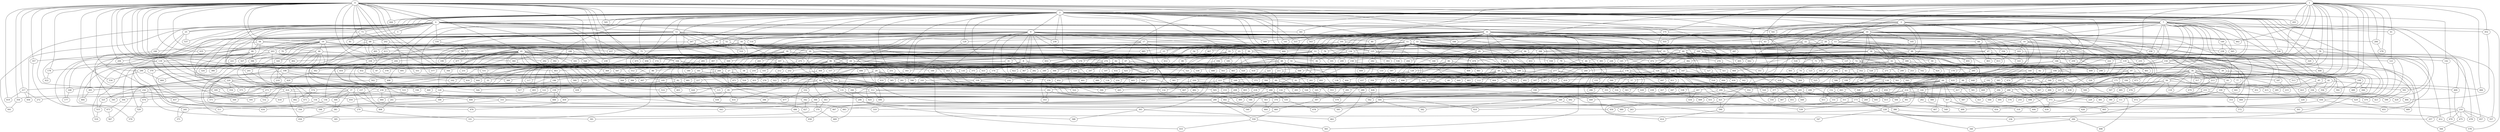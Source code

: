 graph g {0;1;2;3;4;5;6;7;8;9;10;11;12;13;14;15;16;17;18;19;20;21;22;23;24;25;26;27;28;29;30;31;32;33;34;35;36;37;38;39;40;41;42;43;44;45;46;47;48;49;50;51;52;53;54;55;56;57;58;59;60;61;62;63;64;65;66;67;68;69;70;71;72;73;74;75;76;77;78;79;80;81;82;83;84;85;86;87;88;89;90;91;92;93;94;95;96;97;98;99;100;101;102;103;104;105;106;107;108;109;110;111;112;113;114;115;116;117;118;119;120;121;122;123;124;125;126;127;128;129;130;131;132;133;134;135;136;137;138;139;140;141;142;143;144;145;146;147;148;149;150;151;152;153;154;155;156;157;158;159;160;161;162;163;164;165;166;167;168;169;170;171;172;173;174;175;176;177;178;179;180;181;182;183;184;185;186;187;188;189;190;191;192;193;194;195;196;197;198;199;200;201;202;203;204;205;206;207;208;209;210;211;212;213;214;215;216;217;218;219;220;221;222;223;224;225;226;227;228;229;230;231;232;233;234;235;236;237;238;239;240;241;242;243;244;245;246;247;248;249;250;251;252;253;254;255;256;257;258;259;260;261;262;263;264;265;266;267;268;269;270;271;272;273;274;275;276;277;278;279;280;281;282;283;284;285;286;287;288;289;290;291;292;293;294;295;296;297;298;299;300;301;302;303;304;305;306;307;308;309;310;311;312;313;314;315;316;317;318;319;320;321;322;323;324;325;326;327;328;329;330;331;332;333;334;335;336;337;338;339;340;341;342;343;344;345;346;347;348;349;350;351;352;353;354;355;356;357;358;359;360;361;362;363;364;365;366;367;368;369;370;371;372;373;374;375;376;377;378;379;380;381;382;383;384;385;386;387;388;389;390;391;392;393;394;395;396;397;398;399;400;401;402;403;404;405;406;407;408;409;410;411;412;413;414;415;416;417;418;419;420;421;422;423;424;425;426;427;428;429;430;431;432;433;434;435;436;437;438;439;440;441;442;443;444;445;446;447;448;449;450;451;452;453;454;455;456;457;458;459;460;461;462;463;464;465;466;467;468;469;470;471;472;473;474;475;476;477;478;479;480;481;482;483;484;485;486;487;488;489;490;491;492;493;494;495;496;497;498;499;500;501;502;503;504;505;506;507;508;509;510;511;512;513;514;515;516;517;518;519;520;521;522;523;524;525;526;527;528;529;530;531;532;533;534;535;536;537;538;539;540;541;542;543;544;545;546;547;548;549;550;551;552;553;554;555;556;557;558;559;560;561;562;563;564;565;566;567;568;569;570;571;572;573;574;575;576;577;578;579;580;581;582;583;584;585;586;587;588;589;590;591;592;593;594;595;596;597;598;599;600;601;602;603;604;605;606;607;608;609;610;611;612;613;614;615;616;617;618;619;620;621;622;623;624;625;626;627;628;629;630;631;632;633;634;635;636;637;638;639;640;641;642;643;644;645;646;647;648;649;650;651;652;653;654;655;656;657;658;659;660;661;662;663;664;665;666;667;668;669;670;671;672;673;674;675;676;677;678;679;680;681;682;683;684;685;686;687;688;689;690;691;692;693;694;695;696;697;698;699;0 -- 2;0 -- 4;0 -- 9;0 -- 19;0 -- 41;0 -- 55;0 -- 58;0 -- 68;0 -- 73;0 -- 87;0 -- 125;0 -- 128;0 -- 139;0 -- 142;0 -- 164;0 -- 172;0 -- 178;0 -- 195;0 -- 202;0 -- 203;0 -- 217;0 -- 256;0 -- 273;0 -- 290;0 -- 294;0 -- 338;0 -- 354;0 -- 357;0 -- 402;0 -- 435;0 -- 444;0 -- 454;0 -- 518;0 -- 533;0 -- 534;0 -- 541;0 -- 545;0 -- 577;0 -- 580;0 -- 616;0 -- 619;0 -- 656;0 -- 663;1 -- 2;1 -- 3;1 -- 7;1 -- 13;1 -- 34;1 -- 45;1 -- 56;1 -- 61;1 -- 64;1 -- 67;1 -- 74;1 -- 78;1 -- 110;1 -- 150;1 -- 175;1 -- 191;1 -- 200;1 -- 213;1 -- 235;1 -- 266;1 -- 278;1 -- 284;1 -- 293;1 -- 341;1 -- 359;1 -- 451;1 -- 452;1 -- 466;1 -- 513;1 -- 662;2 -- 3;2 -- 4;2 -- 5;2 -- 6;2 -- 7;2 -- 8;2 -- 10;2 -- 11;2 -- 12;2 -- 16;2 -- 25;2 -- 27;2 -- 46;2 -- 65;2 -- 75;2 -- 81;2 -- 83;2 -- 105;2 -- 109;2 -- 114;2 -- 126;2 -- 129;2 -- 136;2 -- 141;2 -- 146;2 -- 183;2 -- 209;2 -- 225;2 -- 230;2 -- 246;2 -- 251;2 -- 267;2 -- 275;2 -- 287;2 -- 293;2 -- 315;2 -- 323;2 -- 324;2 -- 329;2 -- 389;2 -- 392;2 -- 400;2 -- 404;2 -- 423;2 -- 436;2 -- 444;2 -- 448;2 -- 503;2 -- 545;2 -- 565;2 -- 644;2 -- 673;3 -- 10;3 -- 66;3 -- 72;3 -- 119;3 -- 452;3 -- 468;3 -- 555;3 -- 590;3 -- 613;3 -- 640;4 -- 5;4 -- 6;4 -- 12;4 -- 13;4 -- 19;4 -- 25;4 -- 38;4 -- 52;4 -- 73;4 -- 107;4 -- 124;4 -- 175;4 -- 234;4 -- 239;4 -- 260;4 -- 333;4 -- 334;4 -- 341;4 -- 358;4 -- 378;4 -- 456;4 -- 537;4 -- 551;4 -- 641;5 -- 440;6 -- 8;6 -- 17;6 -- 18;6 -- 21;6 -- 22;6 -- 31;6 -- 33;6 -- 53;6 -- 62;6 -- 63;6 -- 69;6 -- 76;6 -- 96;6 -- 166;6 -- 174;6 -- 176;6 -- 190;6 -- 204;6 -- 220;6 -- 230;6 -- 243;6 -- 266;6 -- 300;6 -- 305;6 -- 309;6 -- 313;6 -- 327;6 -- 367;6 -- 419;6 -- 554;6 -- 589;6 -- 652;6 -- 653;6 -- 675;6 -- 681;7 -- 9;7 -- 14;7 -- 22;7 -- 43;7 -- 51;7 -- 61;7 -- 69;7 -- 78;7 -- 80;7 -- 149;7 -- 150;7 -- 160;7 -- 169;7 -- 184;7 -- 187;7 -- 222;7 -- 229;7 -- 244;7 -- 258;7 -- 317;7 -- 398;7 -- 541;7 -- 578;7 -- 581;7 -- 602;8 -- 174;8 -- 193;8 -- 207;8 -- 212;8 -- 346;8 -- 375;8 -- 424;8 -- 521;8 -- 564;8 -- 582;8 -- 618;9 -- 11;9 -- 14;9 -- 15;9 -- 17;9 -- 23;9 -- 28;9 -- 52;9 -- 54;9 -- 58;9 -- 60;9 -- 68;9 -- 83;9 -- 101;9 -- 112;9 -- 123;9 -- 127;9 -- 141;9 -- 147;9 -- 149;9 -- 155;9 -- 214;9 -- 223;9 -- 238;9 -- 270;9 -- 286;9 -- 295;9 -- 314;9 -- 315;9 -- 360;9 -- 364;9 -- 365;9 -- 409;9 -- 415;9 -- 543;9 -- 552;9 -- 555;9 -- 572;9 -- 584;9 -- 589;9 -- 597;9 -- 612;9 -- 637;9 -- 674;9 -- 685;10 -- 26;10 -- 28;10 -- 32;10 -- 33;10 -- 42;10 -- 47;10 -- 63;10 -- 85;10 -- 92;10 -- 94;10 -- 105;10 -- 113;10 -- 129;10 -- 233;10 -- 242;10 -- 288;10 -- 310;10 -- 393;10 -- 428;10 -- 525;10 -- 556;10 -- 560;11 -- 15;11 -- 18;11 -- 26;11 -- 36;11 -- 40;11 -- 47;11 -- 54;11 -- 59;11 -- 79;11 -- 88;11 -- 90;11 -- 103;11 -- 120;11 -- 143;11 -- 163;11 -- 169;11 -- 226;11 -- 227;11 -- 240;11 -- 249;11 -- 306;11 -- 383;11 -- 399;11 -- 405;11 -- 407;11 -- 455;11 -- 536;11 -- 546;11 -- 630;12 -- 16;12 -- 20;12 -- 70;12 -- 80;12 -- 114;12 -- 166;12 -- 241;12 -- 267;12 -- 334;12 -- 379;12 -- 509;12 -- 510;12 -- 512;12 -- 531;13 -- 21;13 -- 30;13 -- 44;13 -- 55;13 -- 66;13 -- 108;13 -- 126;13 -- 259;13 -- 351;13 -- 407;13 -- 412;13 -- 557;14 -- 77;14 -- 103;14 -- 258;14 -- 349;15 -- 35;15 -- 612;16 -- 20;16 -- 24;16 -- 29;16 -- 30;16 -- 37;16 -- 75;16 -- 94;16 -- 107;16 -- 153;16 -- 154;16 -- 274;16 -- 375;16 -- 395;16 -- 413;16 -- 495;16 -- 497;16 -- 510;16 -- 570;17 -- 23;17 -- 48;17 -- 134;17 -- 170;17 -- 189;17 -- 524;17 -- 600;17 -- 622;18 -- 36;18 -- 79;18 -- 86;18 -- 320;18 -- 328;18 -- 504;18 -- 675;19 -- 46;19 -- 59;19 -- 70;19 -- 102;19 -- 188;19 -- 203;19 -- 320;19 -- 369;19 -- 384;19 -- 388;19 -- 398;19 -- 435;19 -- 505;19 -- 569;20 -- 24;20 -- 50;20 -- 275;20 -- 335;20 -- 472;20 -- 530;20 -- 544;20 -- 548;21 -- 90;21 -- 98;21 -- 137;21 -- 170;21 -- 181;21 -- 299;21 -- 406;21 -- 430;21 -- 501;22 -- 40;22 -- 131;22 -- 137;22 -- 210;22 -- 277;22 -- 343;22 -- 556;22 -- 642;23 -- 48;23 -- 138;23 -- 172;23 -- 180;23 -- 185;23 -- 216;23 -- 237;23 -- 264;23 -- 331;23 -- 347;23 -- 411;23 -- 418;23 -- 522;23 -- 626;24 -- 27;24 -- 29;24 -- 34;24 -- 38;24 -- 43;24 -- 364;24 -- 431;24 -- 573;25 -- 319;25 -- 422;25 -- 537;26 -- 31;26 -- 32;26 -- 39;26 -- 49;26 -- 132;26 -- 145;26 -- 222;26 -- 259;26 -- 339;26 -- 461;26 -- 465;26 -- 478;26 -- 481;26 -- 506;26 -- 606;26 -- 696;27 -- 276;27 -- 310;27 -- 524;27 -- 677;28 -- 50;28 -- 65;28 -- 158;29 -- 35;29 -- 57;29 -- 64;29 -- 91;29 -- 95;29 -- 102;29 -- 117;29 -- 144;29 -- 200;29 -- 220;29 -- 248;29 -- 261;29 -- 262;29 -- 263;29 -- 276;29 -- 332;29 -- 339;29 -- 365;29 -- 371;29 -- 387;29 -- 410;29 -- 414;29 -- 497;29 -- 526;29 -- 567;29 -- 607;29 -- 640;29 -- 644;29 -- 687;30 -- 197;30 -- 274;30 -- 689;31 -- 86;31 -- 198;31 -- 282;31 -- 401;32 -- 39;32 -- 92;32 -- 124;32 -- 176;32 -- 179;32 -- 196;32 -- 506;32 -- 527;32 -- 624;32 -- 694;33 -- 41;33 -- 53;33 -- 76;33 -- 85;33 -- 93;33 -- 136;33 -- 161;33 -- 265;33 -- 318;33 -- 352;33 -- 441;33 -- 521;33 -- 542;33 -- 586;33 -- 600;34 -- 42;34 -- 45;34 -- 56;34 -- 57;34 -- 82;34 -- 93;34 -- 104;34 -- 118;34 -- 171;34 -- 213;34 -- 224;34 -- 227;34 -- 232;34 -- 289;34 -- 317;34 -- 325;34 -- 394;34 -- 404;34 -- 485;34 -- 490;34 -- 507;34 -- 561;34 -- 592;34 -- 655;34 -- 679;35 -- 37;36 -- 659;37 -- 154;37 -- 279;37 -- 368;37 -- 381;37 -- 417;37 -- 569;37 -- 676;38 -- 84;39 -- 108;40 -- 72;40 -- 97;40 -- 148;40 -- 162;40 -- 253;40 -- 307;40 -- 362;40 -- 383;40 -- 479;40 -- 613;40 -- 642;41 -- 44;41 -- 71;41 -- 120;41 -- 156;41 -- 161;41 -- 164;41 -- 186;41 -- 204;41 -- 252;41 -- 307;41 -- 338;41 -- 392;41 -- 432;41 -- 439;41 -- 477;41 -- 496;41 -- 514;41 -- 571;41 -- 587;41 -- 620;41 -- 684;42 -- 165;42 -- 356;42 -- 466;42 -- 623;43 -- 152;43 -- 648;44 -- 271;44 -- 562;45 -- 104;45 -- 285;46 -- 51;46 -- 67;46 -- 139;46 -- 198;46 -- 219;46 -- 374;46 -- 416;46 -- 511;46 -- 558;46 -- 595;46 -- 682;47 -- 121;47 -- 130;47 -- 218;47 -- 235;47 -- 243;47 -- 385;47 -- 405;47 -- 463;47 -- 472;47 -- 489;48 -- 49;48 -- 122;48 -- 148;48 -- 189;48 -- 225;48 -- 249;48 -- 250;48 -- 277;48 -- 290;48 -- 321;48 -- 344;48 -- 418;48 -- 443;48 -- 464;48 -- 482;48 -- 494;48 -- 551;48 -- 568;48 -- 604;48 -- 615;48 -- 693;49 -- 60;49 -- 77;49 -- 84;49 -- 89;49 -- 112;49 -- 115;49 -- 130;49 -- 195;49 -- 363;49 -- 526;49 -- 561;49 -- 605;49 -- 635;49 -- 678;50 -- 295;51 -- 160;51 -- 252;51 -- 350;51 -- 351;51 -- 387;51 -- 433;51 -- 503;51 -- 547;52 -- 82;52 -- 125;52 -- 257;52 -- 667;53 -- 62;53 -- 101;53 -- 142;53 -- 145;53 -- 165;53 -- 245;53 -- 248;53 -- 270;53 -- 608;53 -- 632;54 -- 88;55 -- 96;55 -- 135;55 -- 157;55 -- 185;55 -- 194;55 -- 301;55 -- 538;55 -- 656;55 -- 688;56 -- 118;56 -- 122;56 -- 214;56 -- 236;56 -- 361;56 -- 591;57 -- 286;58 -- 99;58 -- 221;58 -- 246;58 -- 548;58 -- 603;58 -- 637;59 -- 190;61 -- 121;62 -- 87;62 -- 89;62 -- 106;62 -- 183;62 -- 197;62 -- 297;62 -- 378;62 -- 434;62 -- 532;62 -- 553;62 -- 632;64 -- 95;64 -- 110;64 -- 111;64 -- 152;64 -- 159;64 -- 173;64 -- 283;64 -- 288;64 -- 296;64 -- 336;64 -- 373;64 -- 390;64 -- 417;64 -- 440;64 -- 467;64 -- 538;64 -- 599;64 -- 611;64 -- 621;64 -- 628;64 -- 646;65 -- 71;65 -- 146;65 -- 296;65 -- 298;65 -- 476;65 -- 518;65 -- 601;65 -- 699;66 -- 119;66 -- 192;66 -- 194;66 -- 382;66 -- 455;66 -- 509;67 -- 113;67 -- 147;67 -- 367;67 -- 379;67 -- 425;67 -- 480;67 -- 672;67 -- 691;68 -- 177;68 -- 188;68 -- 201;68 -- 292;68 -- 491;69 -- 463;71 -- 74;71 -- 123;72 -- 97;72 -- 128;72 -- 163;72 -- 167;72 -- 253;72 -- 261;72 -- 348;73 -- 81;73 -- 99;73 -- 202;74 -- 98;74 -- 254;74 -- 264;74 -- 492;74 -- 636;75 -- 239;77 -- 441;78 -- 106;78 -- 558;78 -- 591;78 -- 657;79 -- 321;80 -- 133;82 -- 115;82 -- 168;83 -- 634;83 -- 685;84 -- 116;84 -- 131;84 -- 132;84 -- 182;84 -- 206;84 -- 256;84 -- 316;84 -- 332;84 -- 428;84 -- 457;84 -- 474;84 -- 544;85 -- 91;85 -- 116;85 -- 140;85 -- 661;86 -- 504;89 -- 153;89 -- 272;89 -- 400;89 -- 445;89 -- 451;90 -- 127;90 -- 182;90 -- 199;90 -- 205;90 -- 260;90 -- 406;90 -- 437;90 -- 468;90 -- 471;90 -- 577;90 -- 686;91 -- 289;92 -- 192;93 -- 109;94 -- 100;94 -- 453;94 -- 566;95 -- 308;95 -- 414;95 -- 630;96 -- 100;96 -- 133;96 -- 135;96 -- 157;96 -- 181;96 -- 251;96 -- 302;96 -- 304;96 -- 445;96 -- 492;96 -- 493;96 -- 515;96 -- 517;96 -- 519;97 -- 171;97 -- 186;97 -- 187;97 -- 215;97 -- 291;97 -- 300;97 -- 326;97 -- 348;97 -- 350;97 -- 513;97 -- 593;97 -- 638;97 -- 673;98 -- 144;98 -- 309;98 -- 447;98 -- 698;99 -- 168;99 -- 221;99 -- 380;99 -- 388;99 -- 691;100 -- 633;103 -- 143;103 -- 342;103 -- 470;104 -- 224;104 -- 429;106 -- 285;106 -- 385;106 -- 419;106 -- 575;106 -- 674;107 -- 117;107 -- 159;107 -- 180;107 -- 208;107 -- 212;107 -- 216;107 -- 313;108 -- 446;108 -- 489;108 -- 592;109 -- 111;109 -- 314;109 -- 672;110 -- 151;110 -- 374;110 -- 449;110 -- 481;110 -- 668;111 -- 628;113 -- 134;116 -- 546;116 -- 692;119 -- 271;119 -- 356;119 -- 461;119 -- 500;119 -- 663;120 -- 280;120 -- 308;120 -- 386;120 -- 660;121 -- 629;122 -- 156;122 -- 241;124 -- 247;124 -- 281;124 -- 516;125 -- 140;125 -- 151;125 -- 242;125 -- 402;125 -- 602;125 -- 627;126 -- 329;127 -- 647;128 -- 223;128 -- 359;128 -- 389;128 -- 426;128 -- 437;128 -- 486;128 -- 681;128 -- 696;129 -- 596;130 -- 218;130 -- 228;130 -- 508;130 -- 669;131 -- 206;131 -- 342;131 -- 629;133 -- 138;135 -- 322;135 -- 575;136 -- 158;136 -- 209;136 -- 211;136 -- 265;136 -- 536;137 -- 299;139 -- 178;139 -- 201;139 -- 650;142 -- 670;144 -- 262;144 -- 269;144 -- 560;146 -- 240;146 -- 429;146 -- 528;146 -- 699;147 -- 208;147 -- 488;148 -- 155;148 -- 162;148 -- 430;148 -- 494;148 -- 636;149 -- 238;149 -- 565;150 -- 179;150 -- 438;150 -- 695;151 -- 680;152 -- 173;152 -- 269;152 -- 611;153 -- 535;154 -- 245;154 -- 279;156 -- 634;158 -- 211;158 -- 368;158 -- 372;158 -- 394;158 -- 447;158 -- 528;158 -- 530;159 -- 333;159 -- 459;159 -- 666;160 -- 184;160 -- 337;160 -- 397;160 -- 648;160 -- 654;163 -- 167;163 -- 508;163 -- 697;164 -- 231;164 -- 232;164 -- 433;165 -- 397;166 -- 287;167 -- 312;167 -- 330;168 -- 177;169 -- 226;169 -- 399;169 -- 425;169 -- 550;170 -- 622;171 -- 273;171 -- 476;171 -- 485;171 -- 507;171 -- 659;173 -- 210;173 -- 228;173 -- 263;173 -- 467;173 -- 539;174 -- 193;174 -- 376;175 -- 191;175 -- 382;175 -- 662;176 -- 196;176 -- 207;176 -- 411;176 -- 427;176 -- 593;178 -- 422;179 -- 199;181 -- 302;181 -- 616;182 -- 353;182 -- 442;183 -- 410;184 -- 233;184 -- 337;185 -- 626;186 -- 439;187 -- 215;188 -- 231;188 -- 244;188 -- 292;188 -- 312;188 -- 393;189 -- 250;189 -- 377;191 -- 326;191 -- 574;192 -- 247;192 -- 415;193 -- 346;193 -- 610;193 -- 625;194 -- 282;194 -- 688;195 -- 217;195 -- 403;195 -- 450;196 -- 416;198 -- 219;198 -- 316;198 -- 502;198 -- 643;199 -- 205;200 -- 498;200 -- 563;201 -- 336;202 -- 254;202 -- 344;202 -- 413;203 -- 294;203 -- 327;203 -- 345;203 -- 360;203 -- 391;203 -- 420;203 -- 479;203 -- 617;204 -- 432;205 -- 229;205 -- 255;205 -- 311;205 -- 421;205 -- 649;205 -- 651;206 -- 303;206 -- 588;207 -- 553;207 -- 647;208 -- 396;208 -- 576;210 -- 257;210 -- 475;210 -- 478;210 -- 557;210 -- 657;210 -- 670;211 -- 301;211 -- 323;211 -- 384;212 -- 322;213 -- 255;213 -- 679;214 -- 311;214 -- 361;214 -- 423;214 -- 487;214 -- 584;217 -- 272;217 -- 456;217 -- 619;218 -- 280;220 -- 237;220 -- 305;220 -- 355;220 -- 554;220 -- 573;221 -- 380;222 -- 635;223 -- 234;223 -- 268;223 -- 520;225 -- 401;225 -- 693;226 -- 306;226 -- 542;227 -- 514;228 -- 236;228 -- 284;228 -- 340;228 -- 391;228 -- 547;233 -- 390;233 -- 484;233 -- 498;233 -- 576;234 -- 345;234 -- 396;234 -- 660;237 -- 408;238 -- 446;240 -- 330;241 -- 408;242 -- 268;242 -- 303;242 -- 352;242 -- 409;242 -- 539;243 -- 403;245 -- 371;246 -- 357;247 -- 304;247 -- 434;247 -- 692;248 -- 291;248 -- 366;248 -- 579;248 -- 617;250 -- 482;250 -- 487;250 -- 574;251 -- 596;256 -- 325;256 -- 457;256 -- 474;259 -- 298;260 -- 283;260 -- 471;260 -- 502;262 -- 499;265 -- 369;265 -- 454;266 -- 278;267 -- 281;267 -- 491;267 -- 686;268 -- 349;268 -- 495;268 -- 535;270 -- 549;273 -- 532;273 -- 571;274 -- 297;274 -- 328;274 -- 353;274 -- 355;274 -- 465;274 -- 483;274 -- 529;274 -- 531;275 -- 335;277 -- 483;277 -- 604;277 -- 694;277 -- 697;279 -- 331;280 -- 358;280 -- 386;280 -- 559;280 -- 585;284 -- 340;284 -- 698;287 -- 651;288 -- 363;288 -- 373;288 -- 615;288 -- 639;288 -- 646;289 -- 462;290 -- 464;290 -- 534;291 -- 579;295 -- 347;296 -- 621;302 -- 438;302 -- 449;302 -- 459;302 -- 460;302 -- 493;302 -- 517;302 -- 522;303 -- 462;303 -- 588;304 -- 473;305 -- 684;306 -- 523;307 -- 587;308 -- 511;309 -- 354;309 -- 618;310 -- 552;310 -- 607;311 -- 318;311 -- 319;312 -- 650;312 -- 690;312 -- 695;313 -- 594;314 -- 572;316 -- 421;320 -- 324;321 -- 525;323 -- 669;325 -- 515;328 -- 372;328 -- 376;328 -- 605;330 -- 564;332 -- 366;332 -- 677;333 -- 486;333 -- 598;334 -- 477;337 -- 470;337 -- 499;337 -- 631;337 -- 687;338 -- 362;339 -- 343;339 -- 620;341 -- 543;342 -- 627;346 -- 469;346 -- 625;347 -- 377;347 -- 442;347 -- 581;348 -- 488;348 -- 520;349 -- 610;349 -- 680;349 -- 683;350 -- 443;350 -- 500;350 -- 638;350 -- 645;352 -- 586;354 -- 641;355 -- 609;357 -- 473;359 -- 426;360 -- 683;361 -- 450;362 -- 420;363 -- 370;364 -- 431;366 -- 370;366 -- 643;368 -- 381;370 -- 395;370 -- 469;373 -- 501;373 -- 639;374 -- 664;377 -- 550;379 -- 598;381 -- 458;382 -- 516;386 -- 412;393 -- 597;394 -- 490;394 -- 505;394 -- 533;397 -- 460;398 -- 453;398 -- 583;398 -- 623;399 -- 448;399 -- 568;399 -- 624;400 -- 475;404 -- 594;406 -- 424;407 -- 653;411 -- 427;412 -- 578;413 -- 671;415 -- 436;416 -- 458;416 -- 595;416 -- 608;417 -- 549;417 -- 606;417 -- 654;421 -- 590;421 -- 614;425 -- 480;425 -- 580;425 -- 652;426 -- 562;432 -- 496;433 -- 523;436 -- 655;436 -- 665;442 -- 540;443 -- 645;448 -- 668;452 -- 484;459 -- 676;460 -- 559;473 -- 567;474 -- 529;475 -- 566;479 -- 661;486 -- 658;505 -- 563;506 -- 527;506 -- 609;509 -- 512;515 -- 519;518 -- 601;526 -- 540;526 -- 631;527 -- 603;529 -- 570;535 -- 678;559 -- 583;559 -- 633;563 -- 664;564 -- 582;564 -- 585;564 -- 667;568 -- 658;574 -- 671;574 -- 682;590 -- 614;591 -- 599;617 -- 665;629 -- 689;636 -- 649;663 -- 666;686 -- 690;}